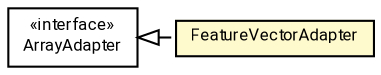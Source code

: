 #!/usr/local/bin/dot
#
# Class diagram 
# Generated by UMLGraph version R5_7_2-60-g0e99a6 (http://www.spinellis.gr/umlgraph/)
#

digraph G {
	graph [fontnames="svg"]
	edge [fontname="Roboto",fontsize=7,labelfontname="Roboto",labelfontsize=7,color="black"];
	node [fontname="Roboto",fontcolor="black",fontsize=8,shape=plaintext,margin=0,width=0,height=0];
	nodesep=0.15;
	ranksep=0.25;
	rankdir=LR;
	// de.lmu.ifi.dbs.elki.utilities.datastructures.arraylike.FeatureVectorAdapter<F>
	c4332746 [label=<<table title="de.lmu.ifi.dbs.elki.utilities.datastructures.arraylike.FeatureVectorAdapter" border="0" cellborder="1" cellspacing="0" cellpadding="2" bgcolor="lemonChiffon" href="FeatureVectorAdapter.html" target="_parent">
		<tr><td><table border="0" cellspacing="0" cellpadding="1">
		<tr><td align="center" balign="center"> <font face="Roboto">FeatureVectorAdapter</font> </td></tr>
		</table></td></tr>
		</table>>, URL="FeatureVectorAdapter.html"];
	// de.lmu.ifi.dbs.elki.utilities.datastructures.arraylike.ArrayAdapter<T, A>
	c4333689 [label=<<table title="de.lmu.ifi.dbs.elki.utilities.datastructures.arraylike.ArrayAdapter" border="0" cellborder="1" cellspacing="0" cellpadding="2" href="ArrayAdapter.html" target="_parent">
		<tr><td><table border="0" cellspacing="0" cellpadding="1">
		<tr><td align="center" balign="center"> &#171;interface&#187; </td></tr>
		<tr><td align="center" balign="center"> <font face="Roboto">ArrayAdapter</font> </td></tr>
		</table></td></tr>
		</table>>, URL="ArrayAdapter.html"];
	// de.lmu.ifi.dbs.elki.utilities.datastructures.arraylike.FeatureVectorAdapter<F> implements de.lmu.ifi.dbs.elki.utilities.datastructures.arraylike.ArrayAdapter<T, A>
	c4333689 -> c4332746 [arrowtail=empty,style=dashed,dir=back,weight=9];
}

